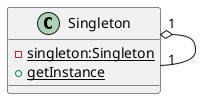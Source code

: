 @startuml

class Singleton{
    - {static} singleton:Singleton
    + {static} getInstance
}

Singleton "1" o-- "1" Singleton

@enduml